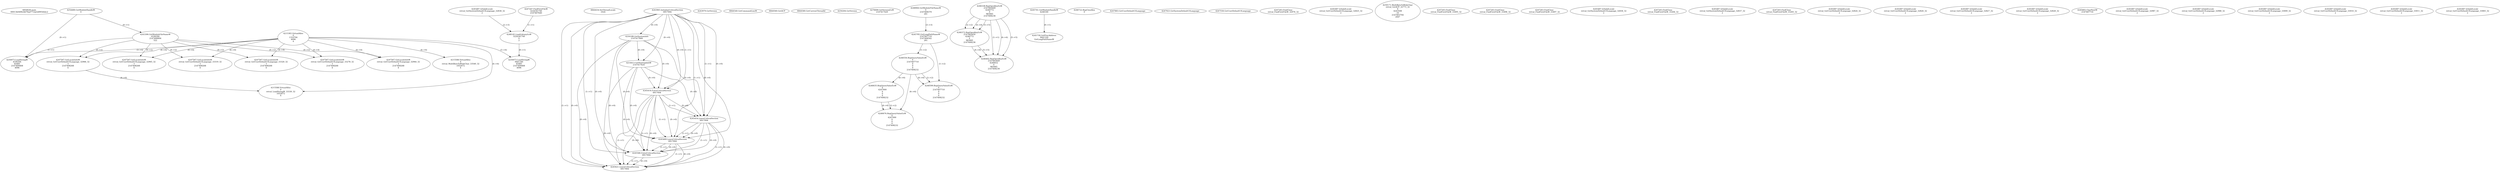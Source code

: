 // Global SCDG with merge call
digraph {
	0 [label="6850628.main
00013b0490c8d79ad771da5d99544dc2"]
	1 [label="4254480.GetModuleHandleW
0"]
	2 [label="6844434.SetThreadLocale
1024"]
	3 [label="4243965.InitializeCriticalSection
6917004"]
	4 [label="4243979.GetVersion
"]
	5 [label="4250188.GetSystemInfo
2147417660"]
	3 -> 5 [label="(0-->0)"]
	6 [label="6844540.GetCommandLineW
"]
	7 [label="4214413.GetStartupInfoW
2147417624"]
	3 -> 7 [label="(0-->0)"]
	5 -> 7 [label="(0-->0)"]
	8 [label="6844560.GetACP
"]
	9 [label="6844580.GetCurrentThreadId
"]
	10 [label="4250204.GetVersion
"]
	11 [label="4276690.GetVersionExW
2147417420"]
	12 [label="4243306.GetModuleFileNameW
4194304
2147408904
522"]
	1 -> 12 [label="(0-->1)"]
	13 [label="4248064.GetModuleFileNameW
0
2147408370
261"]
	14 [label="4215383.VirtualAlloc
0
1310704
4096
4"]
	15 [label="4246338.RegOpenKeyExW
2147483649
4246772
0
983065
2147408236"]
	16 [label="4245741.GetModuleHandleW
4246160"]
	17 [label="4245758.GetProcAddress
9441320
GetLongPathNameW"]
	16 -> 17 [label="(0-->1)"]
	18 [label="4245785.GetLongPathNameW
2147407710
2147406542
261"]
	13 -> 18 [label="(3-->3)"]
	19 [label="4246556.RegQueryValueExW
0
2147407710
0
0
0
2147408232"]
	18 -> 19 [label="(1-->2)"]
	20 [label="4246599.RegQueryValueExW
0
2147407710
0
0
0
2147408232"]
	18 -> 20 [label="(1-->2)"]
	19 -> 20 [label="(2-->2)"]
	19 -> 20 [label="(6-->6)"]
	21 [label="4246722.RegCloseKey
0"]
	22 [label="4247883.GetUserDefaultUILanguage
"]
	23 [label="4245418.EnterCriticalSection
6917004"]
	3 -> 23 [label="(1-->1)"]
	3 -> 23 [label="(0-->0)"]
	5 -> 23 [label="(0-->0)"]
	7 -> 23 [label="(0-->0)"]
	24 [label="4245454.LeaveCriticalSection
6917004"]
	3 -> 24 [label="(1-->1)"]
	23 -> 24 [label="(1-->1)"]
	3 -> 24 [label="(0-->0)"]
	5 -> 24 [label="(0-->0)"]
	7 -> 24 [label="(0-->0)"]
	23 -> 24 [label="(0-->0)"]
	25 [label="4247923.GetSystemDefaultUILanguage
"]
	26 [label="4245469.LeaveCriticalSection
6917004"]
	3 -> 26 [label="(1-->1)"]
	23 -> 26 [label="(1-->1)"]
	24 -> 26 [label="(1-->1)"]
	3 -> 26 [label="(0-->0)"]
	5 -> 26 [label="(0-->0)"]
	7 -> 26 [label="(0-->0)"]
	23 -> 26 [label="(0-->0)"]
	24 -> 26 [label="(0-->0)"]
	27 [label="4245487.IsValidLocale
retval_GetSystemDefaultUILanguage_32838_32
2"]
	28 [label="4245580.EnterCriticalSection
6917004"]
	3 -> 28 [label="(1-->1)"]
	23 -> 28 [label="(1-->1)"]
	24 -> 28 [label="(1-->1)"]
	26 -> 28 [label="(1-->1)"]
	3 -> 28 [label="(0-->0)"]
	5 -> 28 [label="(0-->0)"]
	7 -> 28 [label="(0-->0)"]
	23 -> 28 [label="(0-->0)"]
	24 -> 28 [label="(0-->0)"]
	26 -> 28 [label="(0-->0)"]
	29 [label="4245621.LeaveCriticalSection
6917004"]
	3 -> 29 [label="(1-->1)"]
	23 -> 29 [label="(1-->1)"]
	24 -> 29 [label="(1-->1)"]
	26 -> 29 [label="(1-->1)"]
	28 -> 29 [label="(1-->1)"]
	3 -> 29 [label="(0-->0)"]
	5 -> 29 [label="(0-->0)"]
	7 -> 29 [label="(0-->0)"]
	23 -> 29 [label="(0-->0)"]
	24 -> 29 [label="(0-->0)"]
	26 -> 29 [label="(0-->0)"]
	28 -> 29 [label="(0-->0)"]
	30 [label="4247558.GetUserDefaultUILanguage
"]
	31 [label="4247567.GetLocaleInfoW
retval_GetUserDefaultUILanguage_32966_32
3
2147408268
4"]
	12 -> 31 [label="(0-->2)"]
	14 -> 31 [label="(4-->4)"]
	32 [label="4247247.FindFirstFileW
3224341740
2147407640"]
	33 [label="4247263.FindClose
retval_FindFirstFileW_32976_32"]
	34 [label="4248145.LoadLibraryExW
3224341740
0
2"]
	32 -> 34 [label="(1-->1)"]
	27 -> 34 [label="(2-->3)"]
	35 [label="4250073.LoadStringW
9441340
65485
2147409468
4096"]
	34 -> 35 [label="(0-->1)"]
	14 -> 35 [label="(3-->4)"]
	36 [label="4215588.VirtualAlloc
0
retval_LoadStringW_33330_32
1052672
4"]
	14 -> 36 [label="(4-->4)"]
	31 -> 36 [label="(4-->4)"]
	37 [label="4245487.IsValidLocale
retval_GetUserDefaultUILanguage_32825_32
2"]
	38 [label="4250171.MultiByteToWideChar
retval_GetACP_32773_32
0
4243508
10
2147403704
2047"]
	39 [label="4215588.VirtualAlloc
0
retval_MultiByteToWideChar_33540_32
1052672
4"]
	14 -> 39 [label="(4-->4)"]
	40 [label="4247567.GetLocaleInfoW
retval_GetUserDefaultUILanguage_33319_32
3
2147408268
4"]
	12 -> 40 [label="(0-->2)"]
	14 -> 40 [label="(4-->4)"]
	41 [label="4247263.FindClose
retval_FindFirstFileW_33495_32"]
	42 [label="4247567.GetLocaleInfoW
retval_GetUserDefaultUILanguage_33320_32
3
2147408268
4"]
	12 -> 42 [label="(0-->2)"]
	14 -> 42 [label="(4-->4)"]
	43 [label="4247263.FindClose
retval_FindFirstFileW_33496_32"]
	44 [label="4246635.RegQueryValueExW
0
4247000
0
0
0
2147408232"]
	19 -> 44 [label="(6-->6)"]
	45 [label="4247567.GetLocaleInfoW
retval_GetUserDefaultUILanguage_33278_32
3
2147408268
4"]
	12 -> 45 [label="(0-->2)"]
	14 -> 45 [label="(4-->4)"]
	46 [label="4247263.FindClose
retval_FindFirstFileW_33497_32"]
	47 [label="4245487.IsValidLocale
retval_GetSystemDefaultUILanguage_32836_32
2"]
	48 [label="4247567.GetLocaleInfoW
retval_GetUserDefaultUILanguage_32964_32
3
2147408268
4"]
	12 -> 48 [label="(0-->2)"]
	14 -> 48 [label="(4-->4)"]
	49 [label="4247263.FindClose
retval_FindFirstFileW_33264_32"]
	50 [label="4245487.IsValidLocale
retval_GetSystemDefaultUILanguage_32837_32
2"]
	51 [label="4247567.GetLocaleInfoW
retval_GetUserDefaultUILanguage_32965_32
3
2147408268
4"]
	12 -> 51 [label="(0-->2)"]
	14 -> 51 [label="(4-->4)"]
	52 [label="4247263.FindClose
retval_FindFirstFileW_33265_32"]
	53 [label="4250073.LoadStringW
4194304
65485
2147409468
4096"]
	1 -> 53 [label="(0-->1)"]
	12 -> 53 [label="(1-->1)"]
	14 -> 53 [label="(3-->4)"]
	54 [label="4245487.IsValidLocale
retval_GetUserDefaultUILanguage_32824_32
2"]
	55 [label="4245487.IsValidLocale
retval_GetUserDefaultUILanguage_32826_32
2"]
	56 [label="4245487.IsValidLocale
retval_GetUserDefaultUILanguage_32827_32
2"]
	57 [label="4245487.IsValidLocale
retval_GetUserDefaultUILanguage_32828_32
2"]
	58 [label="4246372.RegOpenKeyExW
2147483650
4246772
0
983065
2147408236"]
	15 -> 58 [label="(2-->2)"]
	15 -> 58 [label="(4-->4)"]
	15 -> 58 [label="(5-->5)"]
	59 [label="4245683.CharNextW
2147407716"]
	60 [label="4246676.RegQueryValueExW
0
4247000
0
0
0
2147408232"]
	44 -> 60 [label="(2-->2)"]
	19 -> 60 [label="(6-->6)"]
	44 -> 60 [label="(6-->6)"]
	61 [label="4245487.IsValidLocale
retval_GetUserDefaultUILanguage_32987_32
2"]
	62 [label="4245487.IsValidLocale
retval_GetUserDefaultUILanguage_32988_32
2"]
	63 [label="4245487.IsValidLocale
retval_GetUserDefaultUILanguage_33009_32
2"]
	64 [label="4245487.IsValidLocale
retval_GetUserDefaultUILanguage_33010_32
2"]
	65 [label="4245487.IsValidLocale
retval_GetUserDefaultUILanguage_33011_32
2"]
	66 [label="4246402.RegOpenKeyExW
2147483649
4246832
0
983065
2147408236"]
	15 -> 66 [label="(1-->1)"]
	15 -> 66 [label="(4-->4)"]
	58 -> 66 [label="(4-->4)"]
	15 -> 66 [label="(5-->5)"]
	58 -> 66 [label="(5-->5)"]
	67 [label="4245487.IsValidLocale
retval_GetUserDefaultUILanguage_33065_32
2"]
}
